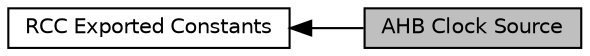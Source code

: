 digraph "AHB Clock Source"
{
  edge [fontname="Helvetica",fontsize="10",labelfontname="Helvetica",labelfontsize="10"];
  node [fontname="Helvetica",fontsize="10",shape=box];
  rankdir=LR;
  Node1 [label="AHB Clock Source",height=0.2,width=0.4,color="black", fillcolor="grey75", style="filled", fontcolor="black",tooltip=" "];
  Node2 [label="RCC Exported Constants",height=0.2,width=0.4,color="black", fillcolor="white", style="filled",URL="$group___r_c_c___exported___constants.html",tooltip=" "];
  Node2->Node1 [shape=plaintext, dir="back", style="solid"];
}
